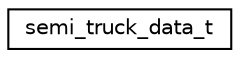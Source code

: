 digraph "Graphical Class Hierarchy"
{
  edge [fontname="Helvetica",fontsize="10",labelfontname="Helvetica",labelfontsize="10"];
  node [fontname="Helvetica",fontsize="10",shape=record];
  rankdir="LR";
  Node1 [label="semi_truck_data_t",height=0.2,width=0.4,color="black", fillcolor="white", style="filled",URL="$structsemi__truck__data__t.html"];
}

